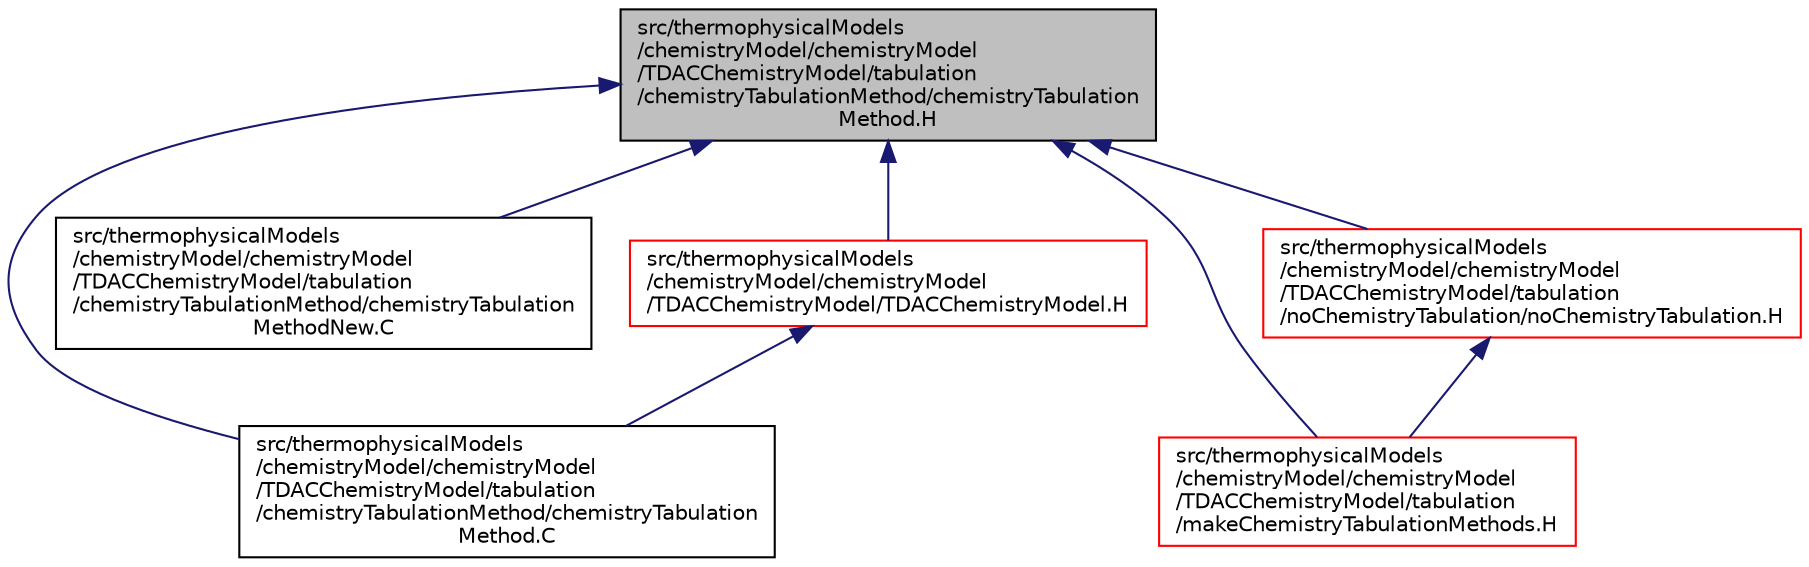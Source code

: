 digraph "src/thermophysicalModels/chemistryModel/chemistryModel/TDACChemistryModel/tabulation/chemistryTabulationMethod/chemistryTabulationMethod.H"
{
  bgcolor="transparent";
  edge [fontname="Helvetica",fontsize="10",labelfontname="Helvetica",labelfontsize="10"];
  node [fontname="Helvetica",fontsize="10",shape=record];
  Node1 [label="src/thermophysicalModels\l/chemistryModel/chemistryModel\l/TDACChemistryModel/tabulation\l/chemistryTabulationMethod/chemistryTabulation\lMethod.H",height=0.2,width=0.4,color="black", fillcolor="grey75", style="filled" fontcolor="black"];
  Node1 -> Node2 [dir="back",color="midnightblue",fontsize="10",style="solid",fontname="Helvetica"];
  Node2 [label="src/thermophysicalModels\l/chemistryModel/chemistryModel\l/TDACChemistryModel/tabulation\l/chemistryTabulationMethod/chemistryTabulation\lMethod.C",height=0.2,width=0.4,color="black",URL="$chemistryTabulationMethod_8C.html"];
  Node1 -> Node3 [dir="back",color="midnightblue",fontsize="10",style="solid",fontname="Helvetica"];
  Node3 [label="src/thermophysicalModels\l/chemistryModel/chemistryModel\l/TDACChemistryModel/tabulation\l/chemistryTabulationMethod/chemistryTabulation\lMethodNew.C",height=0.2,width=0.4,color="black",URL="$chemistryTabulationMethodNew_8C.html"];
  Node1 -> Node4 [dir="back",color="midnightblue",fontsize="10",style="solid",fontname="Helvetica"];
  Node4 [label="src/thermophysicalModels\l/chemistryModel/chemistryModel\l/TDACChemistryModel/tabulation\l/makeChemistryTabulationMethods.H",height=0.2,width=0.4,color="red",URL="$makeChemistryTabulationMethods_8H.html"];
  Node1 -> Node5 [dir="back",color="midnightblue",fontsize="10",style="solid",fontname="Helvetica"];
  Node5 [label="src/thermophysicalModels\l/chemistryModel/chemistryModel\l/TDACChemistryModel/tabulation\l/noChemistryTabulation/noChemistryTabulation.H",height=0.2,width=0.4,color="red",URL="$noChemistryTabulation_8H.html"];
  Node5 -> Node4 [dir="back",color="midnightblue",fontsize="10",style="solid",fontname="Helvetica"];
  Node1 -> Node6 [dir="back",color="midnightblue",fontsize="10",style="solid",fontname="Helvetica"];
  Node6 [label="src/thermophysicalModels\l/chemistryModel/chemistryModel\l/TDACChemistryModel/TDACChemistryModel.H",height=0.2,width=0.4,color="red",URL="$TDACChemistryModel_8H.html"];
  Node6 -> Node2 [dir="back",color="midnightblue",fontsize="10",style="solid",fontname="Helvetica"];
}
